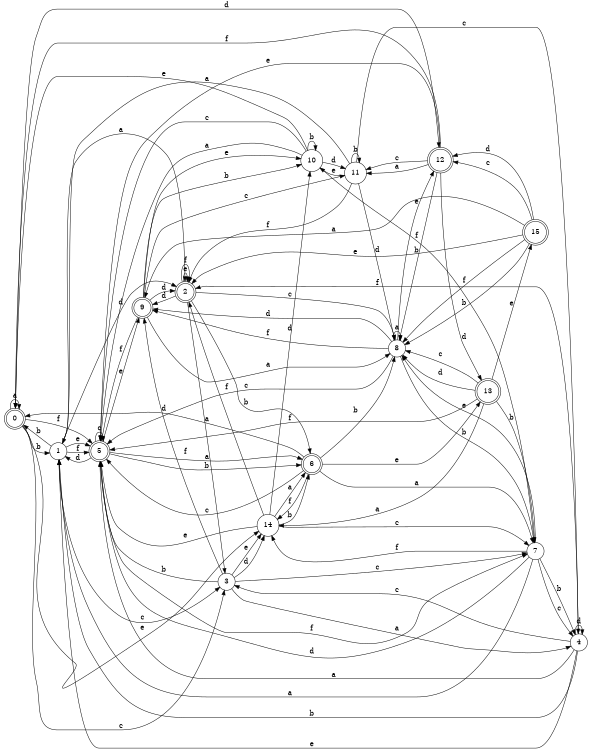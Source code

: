 digraph n13_7 {
__start0 [label="" shape="none"];

rankdir=LR;
size="8,5";

s0 [style="rounded,filled", color="black", fillcolor="white" shape="doublecircle", label="0"];
s1 [style="filled", color="black", fillcolor="white" shape="circle", label="1"];
s2 [style="rounded,filled", color="black", fillcolor="white" shape="doublecircle", label="2"];
s3 [style="filled", color="black", fillcolor="white" shape="circle", label="3"];
s4 [style="filled", color="black", fillcolor="white" shape="circle", label="4"];
s5 [style="rounded,filled", color="black", fillcolor="white" shape="doublecircle", label="5"];
s6 [style="rounded,filled", color="black", fillcolor="white" shape="doublecircle", label="6"];
s7 [style="filled", color="black", fillcolor="white" shape="circle", label="7"];
s8 [style="filled", color="black", fillcolor="white" shape="circle", label="8"];
s9 [style="rounded,filled", color="black", fillcolor="white" shape="doublecircle", label="9"];
s10 [style="filled", color="black", fillcolor="white" shape="circle", label="10"];
s11 [style="filled", color="black", fillcolor="white" shape="circle", label="11"];
s12 [style="rounded,filled", color="black", fillcolor="white" shape="doublecircle", label="12"];
s13 [style="rounded,filled", color="black", fillcolor="white" shape="doublecircle", label="13"];
s14 [style="filled", color="black", fillcolor="white" shape="circle", label="14"];
s15 [style="rounded,filled", color="black", fillcolor="white" shape="doublecircle", label="15"];
s0 -> s0 [label="a"];
s0 -> s1 [label="b"];
s0 -> s3 [label="c"];
s0 -> s12 [label="d"];
s0 -> s14 [label="e"];
s0 -> s5 [label="f"];
s1 -> s2 [label="a"];
s1 -> s0 [label="b"];
s1 -> s3 [label="c"];
s1 -> s2 [label="d"];
s1 -> s5 [label="e"];
s1 -> s5 [label="f"];
s2 -> s3 [label="a"];
s2 -> s6 [label="b"];
s2 -> s8 [label="c"];
s2 -> s9 [label="d"];
s2 -> s2 [label="e"];
s2 -> s2 [label="f"];
s3 -> s4 [label="a"];
s3 -> s5 [label="b"];
s3 -> s7 [label="c"];
s3 -> s14 [label="d"];
s3 -> s14 [label="e"];
s3 -> s9 [label="f"];
s4 -> s5 [label="a"];
s4 -> s1 [label="b"];
s4 -> s3 [label="c"];
s4 -> s4 [label="d"];
s4 -> s1 [label="e"];
s4 -> s2 [label="f"];
s5 -> s6 [label="a"];
s5 -> s6 [label="b"];
s5 -> s5 [label="c"];
s5 -> s1 [label="d"];
s5 -> s9 [label="e"];
s5 -> s7 [label="f"];
s6 -> s7 [label="a"];
s6 -> s8 [label="b"];
s6 -> s5 [label="c"];
s6 -> s0 [label="d"];
s6 -> s13 [label="e"];
s6 -> s14 [label="f"];
s7 -> s1 [label="a"];
s7 -> s4 [label="b"];
s7 -> s4 [label="c"];
s7 -> s5 [label="d"];
s7 -> s8 [label="e"];
s7 -> s14 [label="f"];
s8 -> s8 [label="a"];
s8 -> s7 [label="b"];
s8 -> s5 [label="c"];
s8 -> s9 [label="d"];
s8 -> s12 [label="e"];
s8 -> s9 [label="f"];
s9 -> s8 [label="a"];
s9 -> s10 [label="b"];
s9 -> s11 [label="c"];
s9 -> s2 [label="d"];
s9 -> s10 [label="e"];
s9 -> s5 [label="f"];
s10 -> s5 [label="a"];
s10 -> s10 [label="b"];
s10 -> s5 [label="c"];
s10 -> s11 [label="d"];
s10 -> s0 [label="e"];
s10 -> s7 [label="f"];
s11 -> s1 [label="a"];
s11 -> s11 [label="b"];
s11 -> s4 [label="c"];
s11 -> s8 [label="d"];
s11 -> s10 [label="e"];
s11 -> s2 [label="f"];
s12 -> s11 [label="a"];
s12 -> s8 [label="b"];
s12 -> s11 [label="c"];
s12 -> s13 [label="d"];
s12 -> s5 [label="e"];
s12 -> s0 [label="f"];
s13 -> s14 [label="a"];
s13 -> s7 [label="b"];
s13 -> s8 [label="c"];
s13 -> s8 [label="d"];
s13 -> s15 [label="e"];
s13 -> s5 [label="f"];
s14 -> s6 [label="a"];
s14 -> s6 [label="b"];
s14 -> s7 [label="c"];
s14 -> s10 [label="d"];
s14 -> s5 [label="e"];
s14 -> s2 [label="f"];
s15 -> s9 [label="a"];
s15 -> s8 [label="b"];
s15 -> s12 [label="c"];
s15 -> s12 [label="d"];
s15 -> s2 [label="e"];
s15 -> s8 [label="f"];

}